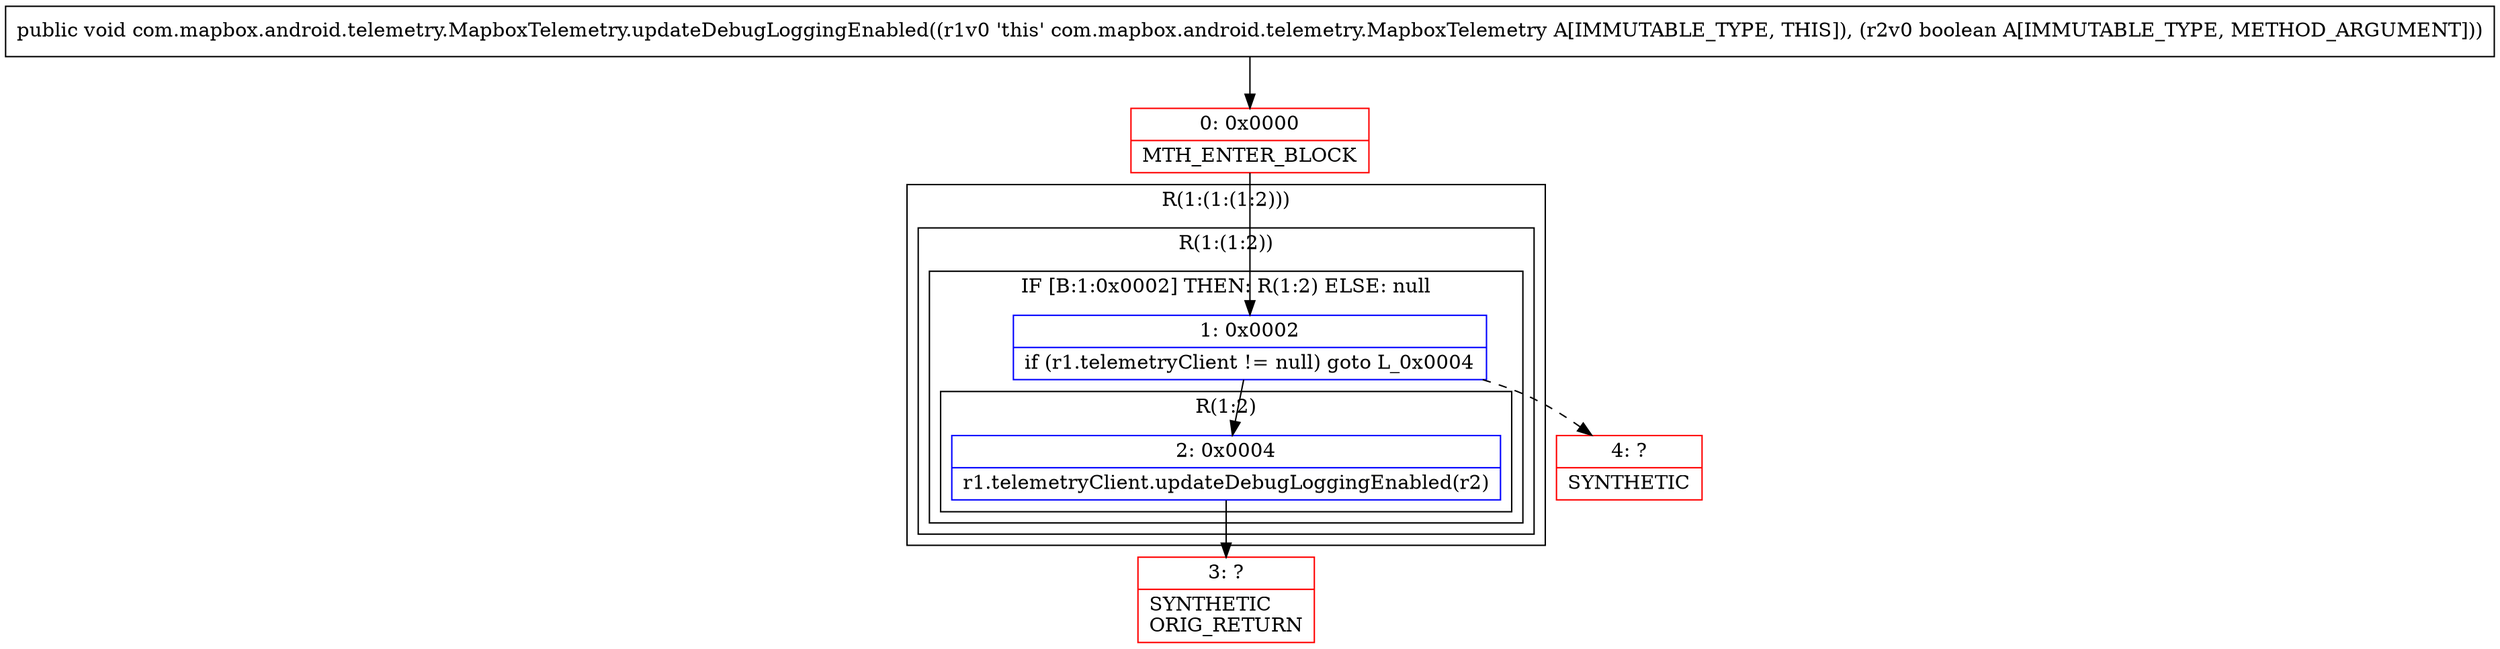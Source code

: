 digraph "CFG forcom.mapbox.android.telemetry.MapboxTelemetry.updateDebugLoggingEnabled(Z)V" {
subgraph cluster_Region_2086955352 {
label = "R(1:(1:(1:2)))";
node [shape=record,color=blue];
subgraph cluster_Region_1833706454 {
label = "R(1:(1:2))";
node [shape=record,color=blue];
subgraph cluster_IfRegion_1970530338 {
label = "IF [B:1:0x0002] THEN: R(1:2) ELSE: null";
node [shape=record,color=blue];
Node_1 [shape=record,label="{1\:\ 0x0002|if (r1.telemetryClient != null) goto L_0x0004\l}"];
subgraph cluster_Region_1721909061 {
label = "R(1:2)";
node [shape=record,color=blue];
Node_2 [shape=record,label="{2\:\ 0x0004|r1.telemetryClient.updateDebugLoggingEnabled(r2)\l}"];
}
}
}
}
Node_0 [shape=record,color=red,label="{0\:\ 0x0000|MTH_ENTER_BLOCK\l}"];
Node_3 [shape=record,color=red,label="{3\:\ ?|SYNTHETIC\lORIG_RETURN\l}"];
Node_4 [shape=record,color=red,label="{4\:\ ?|SYNTHETIC\l}"];
MethodNode[shape=record,label="{public void com.mapbox.android.telemetry.MapboxTelemetry.updateDebugLoggingEnabled((r1v0 'this' com.mapbox.android.telemetry.MapboxTelemetry A[IMMUTABLE_TYPE, THIS]), (r2v0 boolean A[IMMUTABLE_TYPE, METHOD_ARGUMENT])) }"];
MethodNode -> Node_0;
Node_1 -> Node_2;
Node_1 -> Node_4[style=dashed];
Node_2 -> Node_3;
Node_0 -> Node_1;
}

